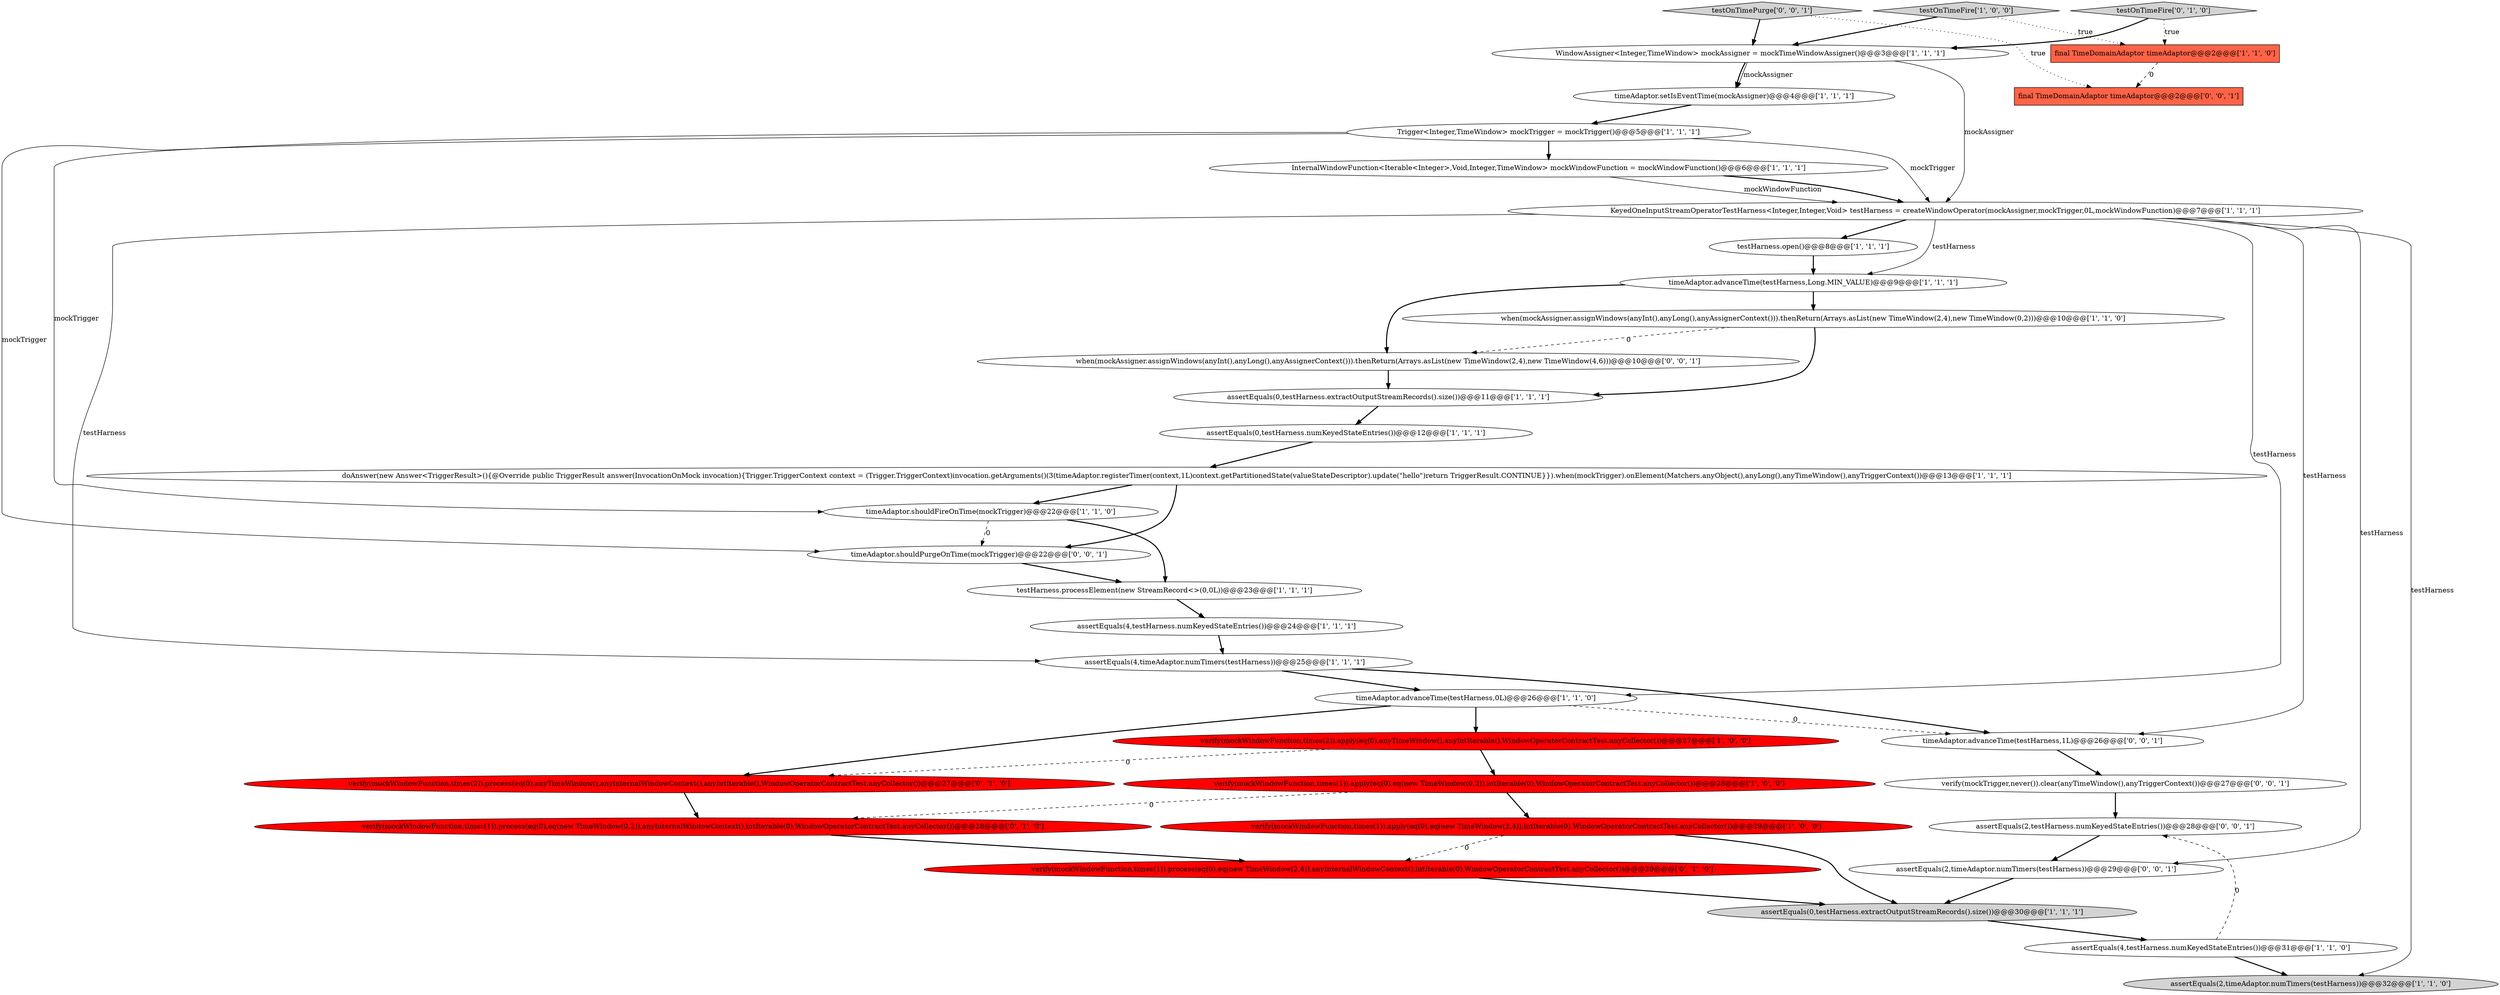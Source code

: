 digraph {
34 [style = filled, label = "when(mockAssigner.assignWindows(anyInt(),anyLong(),anyAssignerContext())).thenReturn(Arrays.asList(new TimeWindow(2,4),new TimeWindow(4,6)))@@@10@@@['0', '0', '1']", fillcolor = white, shape = ellipse image = "AAA0AAABBB3BBB"];
30 [style = filled, label = "timeAdaptor.advanceTime(testHarness,1L)@@@26@@@['0', '0', '1']", fillcolor = white, shape = ellipse image = "AAA0AAABBB3BBB"];
29 [style = filled, label = "verify(mockTrigger,never()).clear(anyTimeWindow(),anyTriggerContext())@@@27@@@['0', '0', '1']", fillcolor = white, shape = ellipse image = "AAA0AAABBB3BBB"];
32 [style = filled, label = "testOnTimePurge['0', '0', '1']", fillcolor = lightgray, shape = diamond image = "AAA0AAABBB3BBB"];
19 [style = filled, label = "Trigger<Integer,TimeWindow> mockTrigger = mockTrigger()@@@5@@@['1', '1', '1']", fillcolor = white, shape = ellipse image = "AAA0AAABBB1BBB"];
15 [style = filled, label = "verify(mockWindowFunction,times(1)).apply(eq(0),eq(new TimeWindow(0,2)),intIterable(0),WindowOperatorContractTest.anyCollector())@@@28@@@['1', '0', '0']", fillcolor = red, shape = ellipse image = "AAA1AAABBB1BBB"];
27 [style = filled, label = "verify(mockWindowFunction,times(2)).process(eq(0),anyTimeWindow(),anyInternalWindowContext(),anyIntIterable(),WindowOperatorContractTest.anyCollector())@@@27@@@['0', '1', '0']", fillcolor = red, shape = ellipse image = "AAA1AAABBB2BBB"];
5 [style = filled, label = "assertEquals(4,timeAdaptor.numTimers(testHarness))@@@25@@@['1', '1', '1']", fillcolor = white, shape = ellipse image = "AAA0AAABBB1BBB"];
24 [style = filled, label = "verify(mockWindowFunction,times(1)).process(eq(0),eq(new TimeWindow(2,4)),anyInternalWindowContext(),intIterable(0),WindowOperatorContractTest.anyCollector())@@@29@@@['0', '1', '0']", fillcolor = red, shape = ellipse image = "AAA1AAABBB2BBB"];
18 [style = filled, label = "testHarness.processElement(new StreamRecord<>(0,0L))@@@23@@@['1', '1', '1']", fillcolor = white, shape = ellipse image = "AAA0AAABBB1BBB"];
23 [style = filled, label = "testHarness.open()@@@8@@@['1', '1', '1']", fillcolor = white, shape = ellipse image = "AAA0AAABBB1BBB"];
21 [style = filled, label = "when(mockAssigner.assignWindows(anyInt(),anyLong(),anyAssignerContext())).thenReturn(Arrays.asList(new TimeWindow(2,4),new TimeWindow(0,2)))@@@10@@@['1', '1', '0']", fillcolor = white, shape = ellipse image = "AAA0AAABBB1BBB"];
9 [style = filled, label = "KeyedOneInputStreamOperatorTestHarness<Integer,Integer,Void> testHarness = createWindowOperator(mockAssigner,mockTrigger,0L,mockWindowFunction)@@@7@@@['1', '1', '1']", fillcolor = white, shape = ellipse image = "AAA0AAABBB1BBB"];
20 [style = filled, label = "assertEquals(0,testHarness.extractOutputStreamRecords().size())@@@30@@@['1', '1', '1']", fillcolor = lightgray, shape = ellipse image = "AAA0AAABBB1BBB"];
8 [style = filled, label = "assertEquals(4,testHarness.numKeyedStateEntries())@@@24@@@['1', '1', '1']", fillcolor = white, shape = ellipse image = "AAA0AAABBB1BBB"];
33 [style = filled, label = "final TimeDomainAdaptor timeAdaptor@@@2@@@['0', '0', '1']", fillcolor = tomato, shape = box image = "AAA0AAABBB3BBB"];
25 [style = filled, label = "testOnTimeFire['0', '1', '0']", fillcolor = lightgray, shape = diamond image = "AAA0AAABBB2BBB"];
1 [style = filled, label = "timeAdaptor.advanceTime(testHarness,0L)@@@26@@@['1', '1', '0']", fillcolor = white, shape = ellipse image = "AAA0AAABBB1BBB"];
35 [style = filled, label = "assertEquals(2,timeAdaptor.numTimers(testHarness))@@@29@@@['0', '0', '1']", fillcolor = white, shape = ellipse image = "AAA0AAABBB3BBB"];
4 [style = filled, label = "timeAdaptor.setIsEventTime(mockAssigner)@@@4@@@['1', '1', '1']", fillcolor = white, shape = ellipse image = "AAA0AAABBB1BBB"];
16 [style = filled, label = "assertEquals(0,testHarness.extractOutputStreamRecords().size())@@@11@@@['1', '1', '1']", fillcolor = white, shape = ellipse image = "AAA0AAABBB1BBB"];
2 [style = filled, label = "assertEquals(2,timeAdaptor.numTimers(testHarness))@@@32@@@['1', '1', '0']", fillcolor = lightgray, shape = ellipse image = "AAA0AAABBB1BBB"];
0 [style = filled, label = "verify(mockWindowFunction,times(2)).apply(eq(0),anyTimeWindow(),anyIntIterable(),WindowOperatorContractTest.anyCollector())@@@27@@@['1', '0', '0']", fillcolor = red, shape = ellipse image = "AAA1AAABBB1BBB"];
3 [style = filled, label = "WindowAssigner<Integer,TimeWindow> mockAssigner = mockTimeWindowAssigner()@@@3@@@['1', '1', '1']", fillcolor = white, shape = ellipse image = "AAA0AAABBB1BBB"];
17 [style = filled, label = "doAnswer(new Answer<TriggerResult>(){@Override public TriggerResult answer(InvocationOnMock invocation){Trigger.TriggerContext context = (Trigger.TriggerContext)invocation.getArguments()(3(timeAdaptor.registerTimer(context,1L)context.getPartitionedState(valueStateDescriptor).update(\"hello\")return TriggerResult.CONTINUE}}).when(mockTrigger).onElement(Matchers.anyObject(),anyLong(),anyTimeWindow(),anyTriggerContext())@@@13@@@['1', '1', '1']", fillcolor = white, shape = ellipse image = "AAA0AAABBB1BBB"];
13 [style = filled, label = "InternalWindowFunction<Iterable<Integer>,Void,Integer,TimeWindow> mockWindowFunction = mockWindowFunction()@@@6@@@['1', '1', '1']", fillcolor = white, shape = ellipse image = "AAA0AAABBB1BBB"];
10 [style = filled, label = "timeAdaptor.advanceTime(testHarness,Long.MIN_VALUE)@@@9@@@['1', '1', '1']", fillcolor = white, shape = ellipse image = "AAA0AAABBB1BBB"];
7 [style = filled, label = "testOnTimeFire['1', '0', '0']", fillcolor = lightgray, shape = diamond image = "AAA0AAABBB1BBB"];
22 [style = filled, label = "assertEquals(0,testHarness.numKeyedStateEntries())@@@12@@@['1', '1', '1']", fillcolor = white, shape = ellipse image = "AAA0AAABBB1BBB"];
28 [style = filled, label = "timeAdaptor.shouldPurgeOnTime(mockTrigger)@@@22@@@['0', '0', '1']", fillcolor = white, shape = ellipse image = "AAA0AAABBB3BBB"];
14 [style = filled, label = "timeAdaptor.shouldFireOnTime(mockTrigger)@@@22@@@['1', '1', '0']", fillcolor = white, shape = ellipse image = "AAA0AAABBB1BBB"];
26 [style = filled, label = "verify(mockWindowFunction,times(1)).process(eq(0),eq(new TimeWindow(0,2)),anyInternalWindowContext(),intIterable(0),WindowOperatorContractTest.anyCollector())@@@28@@@['0', '1', '0']", fillcolor = red, shape = ellipse image = "AAA1AAABBB2BBB"];
31 [style = filled, label = "assertEquals(2,testHarness.numKeyedStateEntries())@@@28@@@['0', '0', '1']", fillcolor = white, shape = ellipse image = "AAA0AAABBB3BBB"];
6 [style = filled, label = "assertEquals(4,testHarness.numKeyedStateEntries())@@@31@@@['1', '1', '0']", fillcolor = white, shape = ellipse image = "AAA0AAABBB1BBB"];
12 [style = filled, label = "final TimeDomainAdaptor timeAdaptor@@@2@@@['1', '1', '0']", fillcolor = tomato, shape = box image = "AAA0AAABBB1BBB"];
11 [style = filled, label = "verify(mockWindowFunction,times(1)).apply(eq(0),eq(new TimeWindow(2,4)),intIterable(0),WindowOperatorContractTest.anyCollector())@@@29@@@['1', '0', '0']", fillcolor = red, shape = ellipse image = "AAA1AAABBB1BBB"];
11->20 [style = bold, label=""];
12->33 [style = dashed, label="0"];
28->18 [style = bold, label=""];
21->34 [style = dashed, label="0"];
14->28 [style = dashed, label="0"];
35->20 [style = bold, label=""];
1->30 [style = dashed, label="0"];
29->31 [style = bold, label=""];
25->3 [style = bold, label=""];
4->19 [style = bold, label=""];
1->27 [style = bold, label=""];
3->9 [style = solid, label="mockAssigner"];
25->12 [style = dotted, label="true"];
6->31 [style = dashed, label="0"];
10->21 [style = bold, label=""];
1->0 [style = bold, label=""];
20->6 [style = bold, label=""];
9->2 [style = solid, label="testHarness"];
0->27 [style = dashed, label="0"];
19->14 [style = solid, label="mockTrigger"];
16->22 [style = bold, label=""];
3->4 [style = solid, label="mockAssigner"];
26->24 [style = bold, label=""];
3->4 [style = bold, label=""];
30->29 [style = bold, label=""];
0->15 [style = bold, label=""];
7->3 [style = bold, label=""];
32->33 [style = dotted, label="true"];
7->12 [style = dotted, label="true"];
6->2 [style = bold, label=""];
24->20 [style = bold, label=""];
9->23 [style = bold, label=""];
19->9 [style = solid, label="mockTrigger"];
5->1 [style = bold, label=""];
17->28 [style = bold, label=""];
27->26 [style = bold, label=""];
19->13 [style = bold, label=""];
8->5 [style = bold, label=""];
15->11 [style = bold, label=""];
10->34 [style = bold, label=""];
31->35 [style = bold, label=""];
17->14 [style = bold, label=""];
34->16 [style = bold, label=""];
9->30 [style = solid, label="testHarness"];
9->1 [style = solid, label="testHarness"];
19->28 [style = solid, label="mockTrigger"];
11->24 [style = dashed, label="0"];
23->10 [style = bold, label=""];
21->16 [style = bold, label=""];
22->17 [style = bold, label=""];
15->26 [style = dashed, label="0"];
14->18 [style = bold, label=""];
13->9 [style = solid, label="mockWindowFunction"];
18->8 [style = bold, label=""];
13->9 [style = bold, label=""];
5->30 [style = bold, label=""];
9->5 [style = solid, label="testHarness"];
32->3 [style = bold, label=""];
9->35 [style = solid, label="testHarness"];
9->10 [style = solid, label="testHarness"];
}
